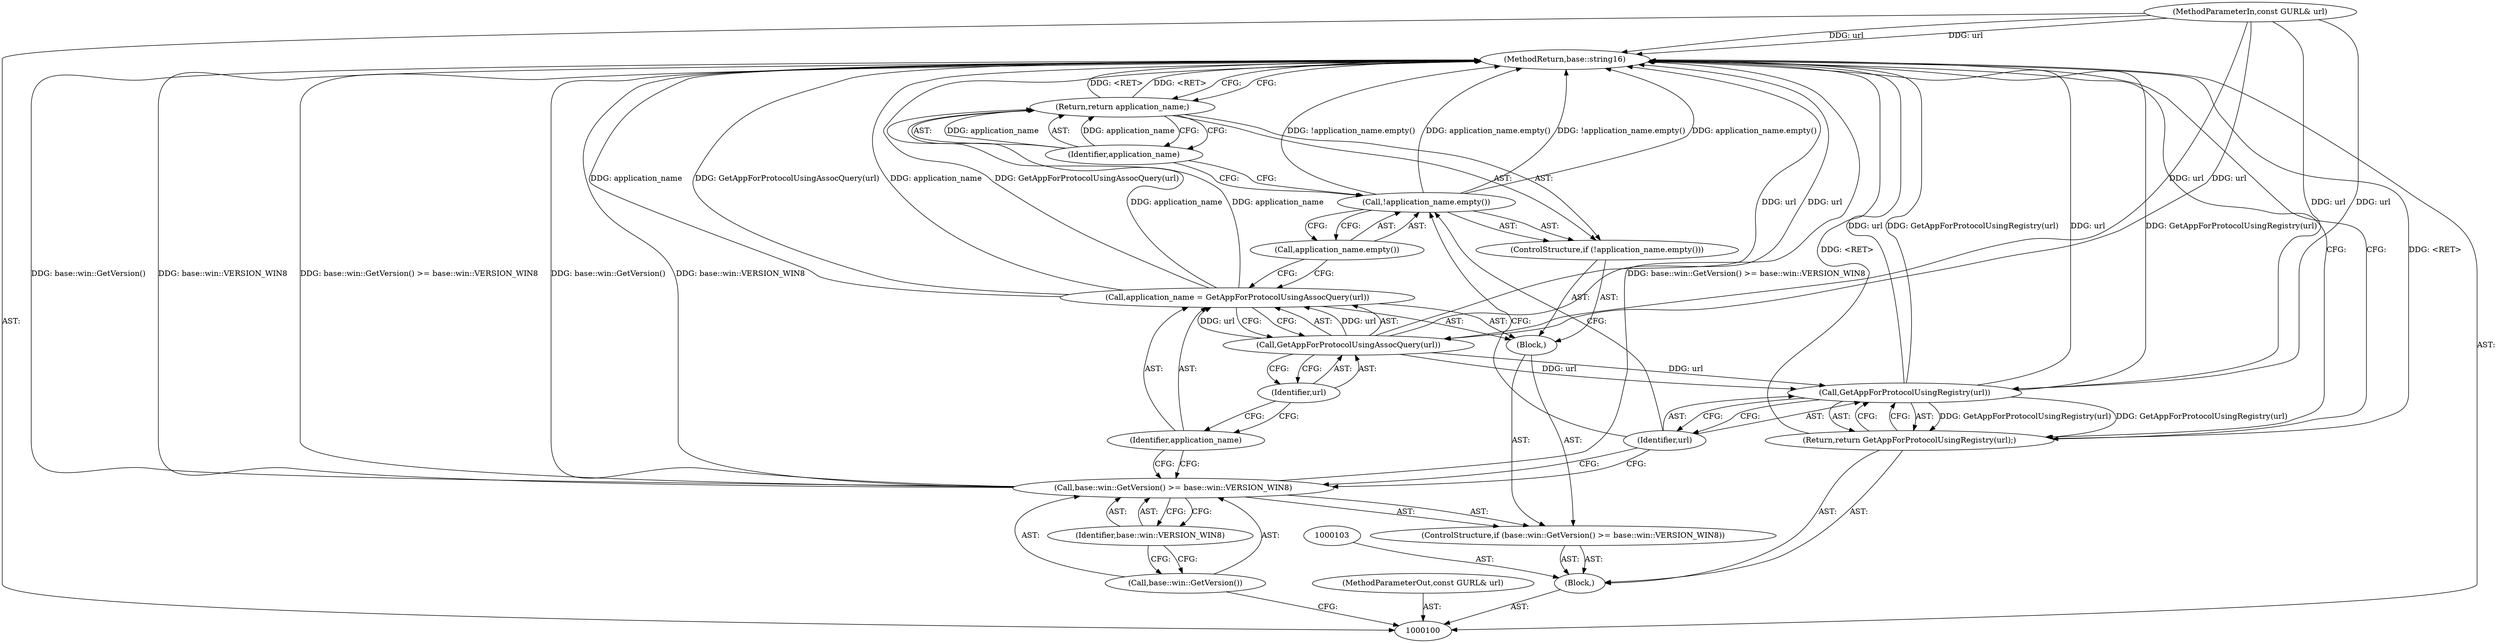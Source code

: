 digraph "1_Chrome_d19a75fc26fd0ab1ce79ef3d1c1c9b3cc1fbd098_1" {
"1000121" [label="(MethodReturn,base::string16)"];
"1000101" [label="(MethodParameterIn,const GURL& url)"];
"1000156" [label="(MethodParameterOut,const GURL& url)"];
"1000102" [label="(Block,)"];
"1000104" [label="(ControlStructure,if (base::win::GetVersion() >= base::win::VERSION_WIN8))"];
"1000107" [label="(Identifier,base::win::VERSION_WIN8)"];
"1000108" [label="(Block,)"];
"1000105" [label="(Call,base::win::GetVersion() >= base::win::VERSION_WIN8)"];
"1000106" [label="(Call,base::win::GetVersion())"];
"1000111" [label="(Call,GetAppForProtocolUsingAssocQuery(url))"];
"1000109" [label="(Call,application_name = GetAppForProtocolUsingAssocQuery(url))"];
"1000110" [label="(Identifier,application_name)"];
"1000112" [label="(Identifier,url)"];
"1000115" [label="(Call,application_name.empty())"];
"1000113" [label="(ControlStructure,if (!application_name.empty()))"];
"1000114" [label="(Call,!application_name.empty())"];
"1000117" [label="(Identifier,application_name)"];
"1000116" [label="(Return,return application_name;)"];
"1000118" [label="(Return,return GetAppForProtocolUsingRegistry(url);)"];
"1000120" [label="(Identifier,url)"];
"1000119" [label="(Call,GetAppForProtocolUsingRegistry(url))"];
"1000121" -> "1000100"  [label="AST: "];
"1000121" -> "1000116"  [label="CFG: "];
"1000121" -> "1000118"  [label="CFG: "];
"1000116" -> "1000121"  [label="DDG: <RET>"];
"1000118" -> "1000121"  [label="DDG: <RET>"];
"1000105" -> "1000121"  [label="DDG: base::win::VERSION_WIN8"];
"1000105" -> "1000121"  [label="DDG: base::win::GetVersion() >= base::win::VERSION_WIN8"];
"1000105" -> "1000121"  [label="DDG: base::win::GetVersion()"];
"1000114" -> "1000121"  [label="DDG: !application_name.empty()"];
"1000114" -> "1000121"  [label="DDG: application_name.empty()"];
"1000111" -> "1000121"  [label="DDG: url"];
"1000119" -> "1000121"  [label="DDG: GetAppForProtocolUsingRegistry(url)"];
"1000119" -> "1000121"  [label="DDG: url"];
"1000109" -> "1000121"  [label="DDG: GetAppForProtocolUsingAssocQuery(url)"];
"1000109" -> "1000121"  [label="DDG: application_name"];
"1000101" -> "1000121"  [label="DDG: url"];
"1000101" -> "1000100"  [label="AST: "];
"1000101" -> "1000121"  [label="DDG: url"];
"1000101" -> "1000111"  [label="DDG: url"];
"1000101" -> "1000119"  [label="DDG: url"];
"1000156" -> "1000100"  [label="AST: "];
"1000102" -> "1000100"  [label="AST: "];
"1000103" -> "1000102"  [label="AST: "];
"1000104" -> "1000102"  [label="AST: "];
"1000118" -> "1000102"  [label="AST: "];
"1000104" -> "1000102"  [label="AST: "];
"1000105" -> "1000104"  [label="AST: "];
"1000108" -> "1000104"  [label="AST: "];
"1000107" -> "1000105"  [label="AST: "];
"1000107" -> "1000106"  [label="CFG: "];
"1000105" -> "1000107"  [label="CFG: "];
"1000108" -> "1000104"  [label="AST: "];
"1000109" -> "1000108"  [label="AST: "];
"1000113" -> "1000108"  [label="AST: "];
"1000105" -> "1000104"  [label="AST: "];
"1000105" -> "1000107"  [label="CFG: "];
"1000106" -> "1000105"  [label="AST: "];
"1000107" -> "1000105"  [label="AST: "];
"1000110" -> "1000105"  [label="CFG: "];
"1000120" -> "1000105"  [label="CFG: "];
"1000105" -> "1000121"  [label="DDG: base::win::VERSION_WIN8"];
"1000105" -> "1000121"  [label="DDG: base::win::GetVersion() >= base::win::VERSION_WIN8"];
"1000105" -> "1000121"  [label="DDG: base::win::GetVersion()"];
"1000106" -> "1000105"  [label="AST: "];
"1000106" -> "1000100"  [label="CFG: "];
"1000107" -> "1000106"  [label="CFG: "];
"1000111" -> "1000109"  [label="AST: "];
"1000111" -> "1000112"  [label="CFG: "];
"1000112" -> "1000111"  [label="AST: "];
"1000109" -> "1000111"  [label="CFG: "];
"1000111" -> "1000121"  [label="DDG: url"];
"1000111" -> "1000109"  [label="DDG: url"];
"1000101" -> "1000111"  [label="DDG: url"];
"1000111" -> "1000119"  [label="DDG: url"];
"1000109" -> "1000108"  [label="AST: "];
"1000109" -> "1000111"  [label="CFG: "];
"1000110" -> "1000109"  [label="AST: "];
"1000111" -> "1000109"  [label="AST: "];
"1000115" -> "1000109"  [label="CFG: "];
"1000109" -> "1000121"  [label="DDG: GetAppForProtocolUsingAssocQuery(url)"];
"1000109" -> "1000121"  [label="DDG: application_name"];
"1000111" -> "1000109"  [label="DDG: url"];
"1000109" -> "1000116"  [label="DDG: application_name"];
"1000110" -> "1000109"  [label="AST: "];
"1000110" -> "1000105"  [label="CFG: "];
"1000112" -> "1000110"  [label="CFG: "];
"1000112" -> "1000111"  [label="AST: "];
"1000112" -> "1000110"  [label="CFG: "];
"1000111" -> "1000112"  [label="CFG: "];
"1000115" -> "1000114"  [label="AST: "];
"1000115" -> "1000109"  [label="CFG: "];
"1000114" -> "1000115"  [label="CFG: "];
"1000113" -> "1000108"  [label="AST: "];
"1000114" -> "1000113"  [label="AST: "];
"1000116" -> "1000113"  [label="AST: "];
"1000114" -> "1000113"  [label="AST: "];
"1000114" -> "1000115"  [label="CFG: "];
"1000115" -> "1000114"  [label="AST: "];
"1000117" -> "1000114"  [label="CFG: "];
"1000120" -> "1000114"  [label="CFG: "];
"1000114" -> "1000121"  [label="DDG: !application_name.empty()"];
"1000114" -> "1000121"  [label="DDG: application_name.empty()"];
"1000117" -> "1000116"  [label="AST: "];
"1000117" -> "1000114"  [label="CFG: "];
"1000116" -> "1000117"  [label="CFG: "];
"1000117" -> "1000116"  [label="DDG: application_name"];
"1000116" -> "1000113"  [label="AST: "];
"1000116" -> "1000117"  [label="CFG: "];
"1000117" -> "1000116"  [label="AST: "];
"1000121" -> "1000116"  [label="CFG: "];
"1000116" -> "1000121"  [label="DDG: <RET>"];
"1000117" -> "1000116"  [label="DDG: application_name"];
"1000109" -> "1000116"  [label="DDG: application_name"];
"1000118" -> "1000102"  [label="AST: "];
"1000118" -> "1000119"  [label="CFG: "];
"1000119" -> "1000118"  [label="AST: "];
"1000121" -> "1000118"  [label="CFG: "];
"1000118" -> "1000121"  [label="DDG: <RET>"];
"1000119" -> "1000118"  [label="DDG: GetAppForProtocolUsingRegistry(url)"];
"1000120" -> "1000119"  [label="AST: "];
"1000120" -> "1000114"  [label="CFG: "];
"1000120" -> "1000105"  [label="CFG: "];
"1000119" -> "1000120"  [label="CFG: "];
"1000119" -> "1000118"  [label="AST: "];
"1000119" -> "1000120"  [label="CFG: "];
"1000120" -> "1000119"  [label="AST: "];
"1000118" -> "1000119"  [label="CFG: "];
"1000119" -> "1000121"  [label="DDG: GetAppForProtocolUsingRegistry(url)"];
"1000119" -> "1000121"  [label="DDG: url"];
"1000119" -> "1000118"  [label="DDG: GetAppForProtocolUsingRegistry(url)"];
"1000111" -> "1000119"  [label="DDG: url"];
"1000101" -> "1000119"  [label="DDG: url"];
}
